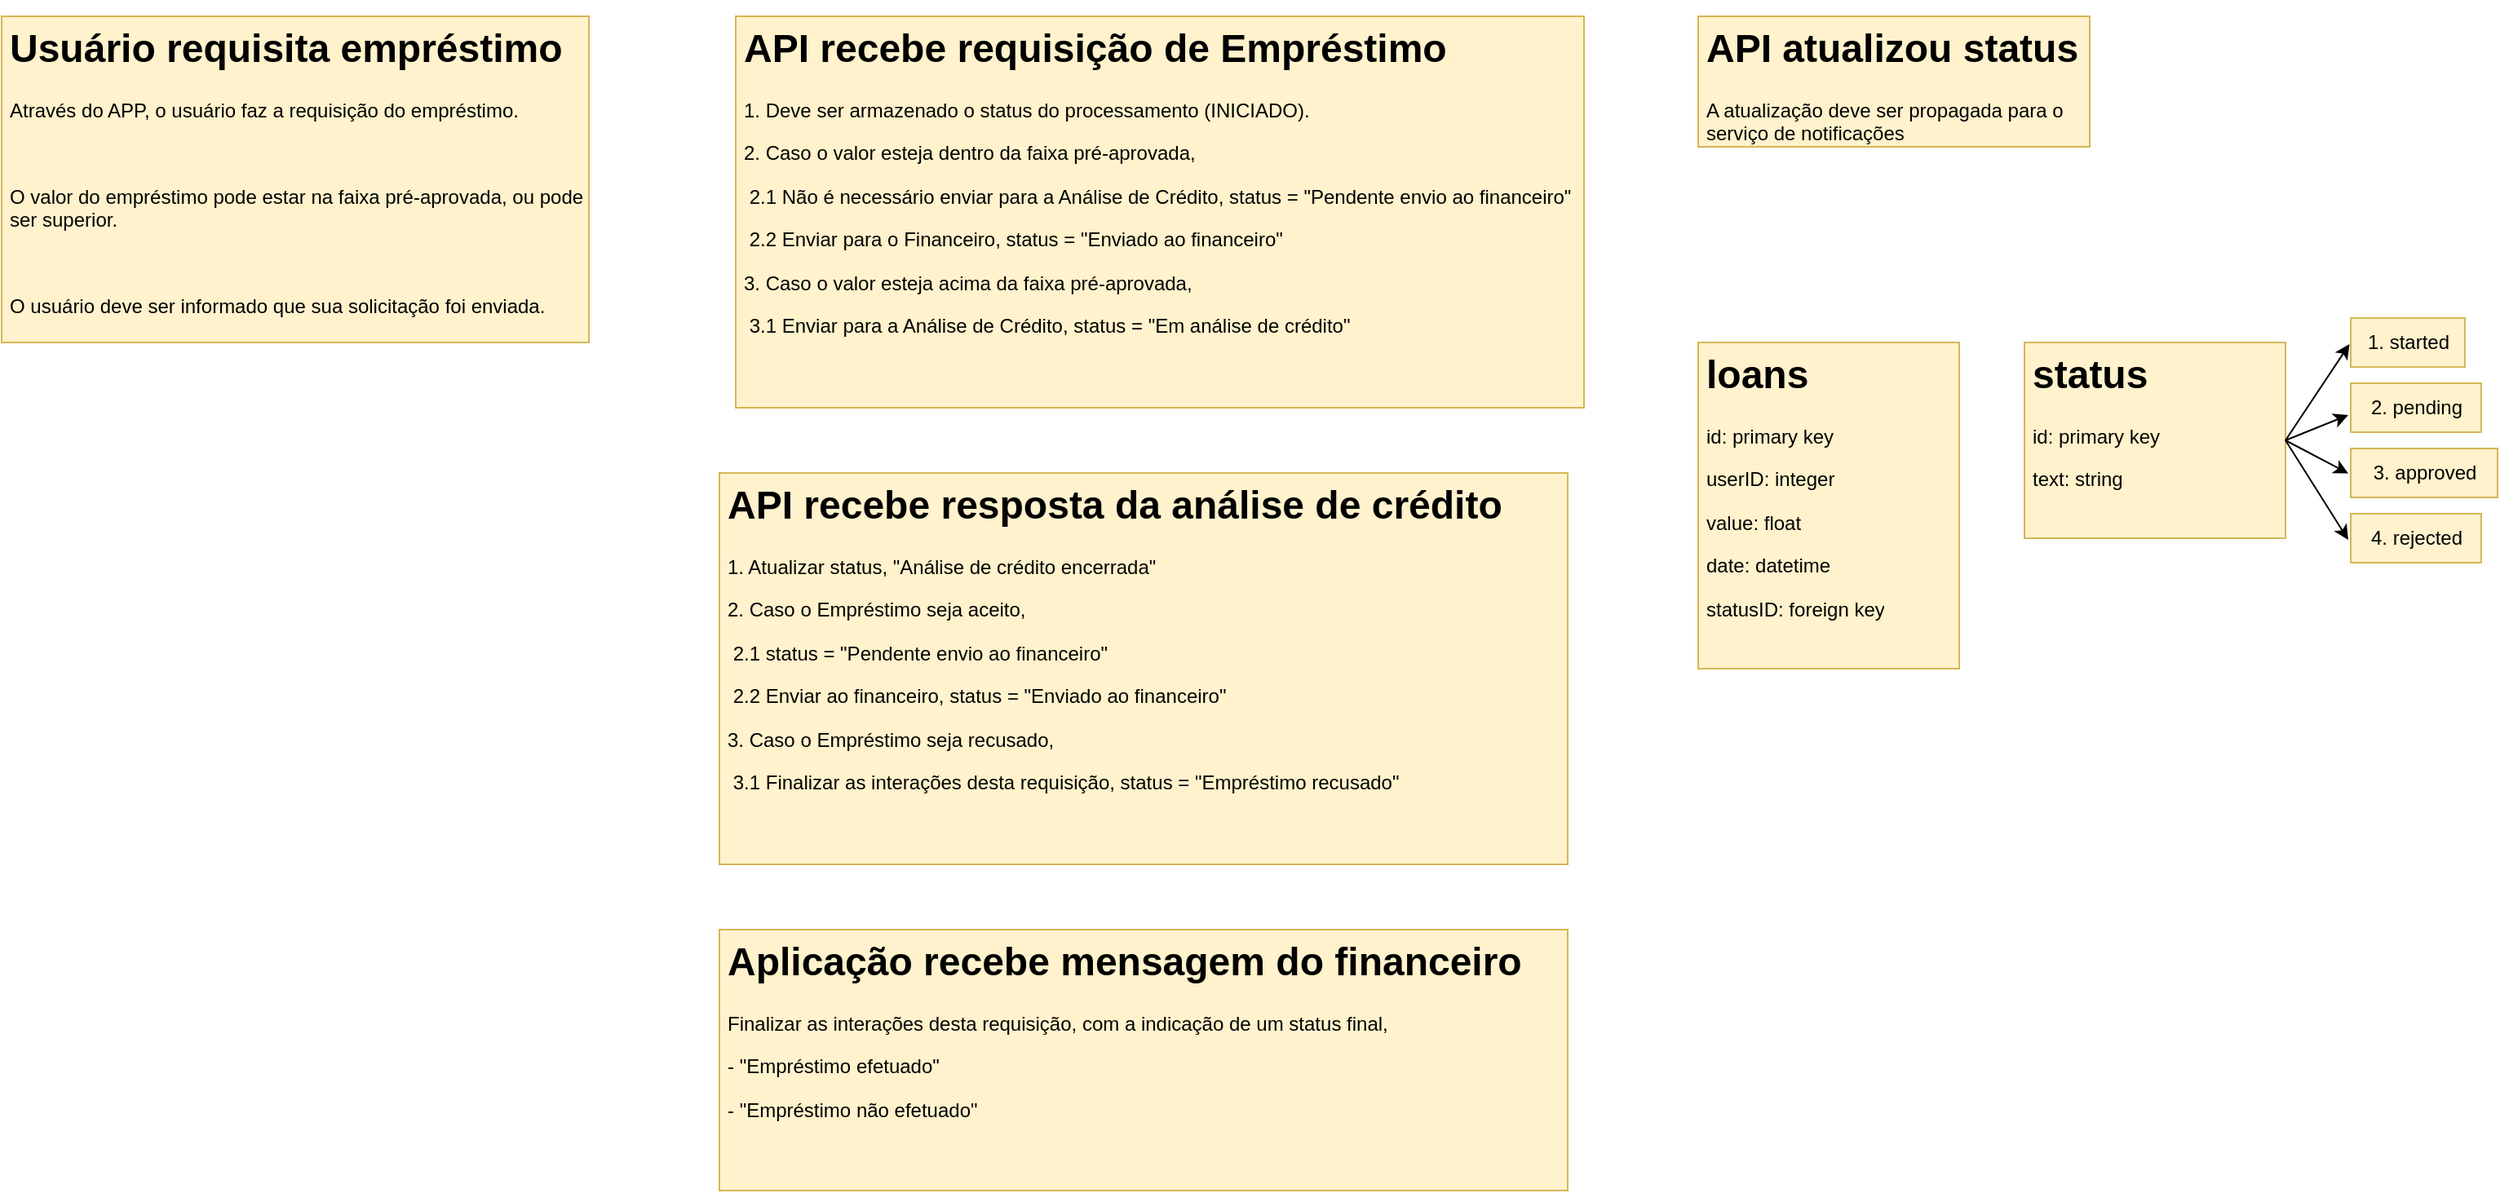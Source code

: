 <mxfile version="20.5.3" type="device"><diagram id="H0ON2f_15NVZSamJTb4W" name="Página-1"><mxGraphModel dx="892" dy="397" grid="1" gridSize="10" guides="1" tooltips="1" connect="1" arrows="1" fold="1" page="1" pageScale="1" pageWidth="1169" pageHeight="827" math="0" shadow="0"><root><mxCell id="0"/><mxCell id="1" parent="0"/><mxCell id="N7_YvTh9Ru7VLPoMYilD-1" value="&lt;h1&gt;&lt;font color=&quot;#000000&quot;&gt;Usuário requisita empréstimo&lt;/font&gt;&lt;/h1&gt;&lt;p&gt;&lt;font color=&quot;#000000&quot;&gt;Através do APP, o usuário faz a requisição do empréstimo.&lt;/font&gt;&lt;/p&gt;&lt;p&gt;&lt;font color=&quot;#000000&quot;&gt;&lt;br&gt;&lt;/font&gt;&lt;/p&gt;&lt;p&gt;&lt;font color=&quot;#000000&quot;&gt;O valor do empréstimo pode estar na faixa pré-aprovada, ou pode ser superior.&lt;/font&gt;&lt;/p&gt;&lt;p&gt;&lt;font color=&quot;#000000&quot;&gt;&lt;br&gt;&lt;/font&gt;&lt;/p&gt;&lt;p&gt;&lt;font color=&quot;#000000&quot;&gt;O usuário deve ser informado que sua solicitação foi enviada.&lt;/font&gt;&lt;/p&gt;" style="text;html=1;strokeColor=#d6b656;fillColor=#fff2cc;spacing=5;spacingTop=-20;whiteSpace=wrap;overflow=hidden;rounded=0;" parent="1" vertex="1"><mxGeometry x="40" y="40" width="360" height="200" as="geometry"/></mxCell><mxCell id="N7_YvTh9Ru7VLPoMYilD-2" value="&lt;h1&gt;&lt;font color=&quot;#000000&quot;&gt;API recebe requisição de Empréstimo&lt;/font&gt;&lt;/h1&gt;&lt;p&gt;&lt;font color=&quot;#000000&quot;&gt;1. Deve ser armazenado o status do processamento (INICIADO).&lt;/font&gt;&lt;/p&gt;&lt;p&gt;&lt;span&gt;&lt;font color=&quot;#000000&quot;&gt;2. Caso o valor esteja dentro da faixa pré-aprovada,&lt;/font&gt;&lt;/span&gt;&lt;/p&gt;&lt;p&gt;&lt;span&gt;&lt;font color=&quot;#000000&quot;&gt;&lt;span&gt; &lt;/span&gt;&lt;span style=&quot;white-space: pre&quot;&gt; &lt;/span&gt;2.1 Não é necessário enviar para a Análise de Crédito, status = &quot;Pendente envio ao financeiro&quot;&lt;/font&gt;&lt;/span&gt;&lt;/p&gt;&lt;p&gt;&lt;span&gt;&lt;font color=&quot;#000000&quot;&gt;&lt;span style=&quot;white-space: pre&quot;&gt; &lt;/span&gt;2.2 Enviar para o Financeiro, status = &quot;Enviado ao financeiro&quot;&lt;/font&gt;&lt;/span&gt;&lt;/p&gt;&lt;p&gt;&lt;span&gt;&lt;font color=&quot;#000000&quot;&gt;3. Caso o valor esteja acima da faixa pré-aprovada,&lt;/font&gt;&lt;/span&gt;&lt;/p&gt;&lt;p&gt;&lt;span&gt;&lt;font color=&quot;#000000&quot;&gt;&lt;span style=&quot;white-space: pre&quot;&gt; &lt;/span&gt;3.1 Enviar para a Análise de Crédito, status = &quot;Em análise de crédito&quot;&lt;/font&gt;&lt;/span&gt;&lt;/p&gt;&lt;p&gt;&lt;br&gt;&lt;/p&gt;" style="text;html=1;strokeColor=#d6b656;fillColor=#fff2cc;spacing=5;spacingTop=-20;whiteSpace=wrap;overflow=hidden;rounded=0;" parent="1" vertex="1"><mxGeometry x="490" y="40" width="520" height="240" as="geometry"/></mxCell><mxCell id="gjlxMofRhx_1TDR0LI8n-1" value="&lt;h1&gt;&lt;font color=&quot;#000000&quot;&gt;Aplicação recebe mensagem do financeiro&lt;/font&gt;&lt;/h1&gt;&lt;p&gt;&lt;span&gt;&lt;font color=&quot;#000000&quot;&gt;Finalizar as interações desta requisição, com a indicação de um status final,&amp;nbsp;&lt;/font&gt;&lt;/span&gt;&lt;/p&gt;&lt;p&gt;&lt;span&gt;&lt;font color=&quot;#000000&quot;&gt;- &quot;Empréstimo efetuado&quot;&lt;/font&gt;&lt;/span&gt;&lt;/p&gt;&lt;p&gt;&lt;font color=&quot;#000000&quot;&gt;- &quot;Empréstimo não efetuado&quot;&lt;/font&gt;&lt;span&gt;&lt;br&gt;&lt;/span&gt;&lt;/p&gt;" style="text;html=1;strokeColor=#d6b656;fillColor=#fff2cc;spacing=5;spacingTop=-20;whiteSpace=wrap;overflow=hidden;rounded=0;" parent="1" vertex="1"><mxGeometry x="480" y="600" width="520" height="160" as="geometry"/></mxCell><mxCell id="gjlxMofRhx_1TDR0LI8n-2" value="&lt;h1&gt;&lt;font color=&quot;#000000&quot;&gt;API recebe resposta da análise de crédito&lt;/font&gt;&lt;/h1&gt;&lt;p&gt;&lt;span&gt;&lt;font color=&quot;#000000&quot;&gt;1. Atualizar status, &quot;Análise de crédito encerrada&quot;&lt;/font&gt;&lt;/span&gt;&lt;/p&gt;&lt;p&gt;&lt;span&gt;&lt;font color=&quot;#000000&quot;&gt;2. Caso o Empréstimo seja aceito,&amp;nbsp;&lt;/font&gt;&lt;/span&gt;&lt;/p&gt;&lt;p&gt;&lt;span&gt;&lt;font color=&quot;#000000&quot;&gt;&lt;span style=&quot;white-space: pre&quot;&gt; &lt;/span&gt;2.1 status = &quot;Pendente envio ao financeiro&quot;&lt;/font&gt;&lt;/span&gt;&lt;/p&gt;&lt;p&gt;&lt;span&gt;&lt;font color=&quot;#000000&quot;&gt;&lt;span style=&quot;white-space: pre&quot;&gt; &lt;/span&gt;2.2 Enviar ao financeiro, status = &quot;Enviado ao financeiro&quot;&lt;/font&gt;&lt;/span&gt;&lt;/p&gt;&lt;p&gt;&lt;span&gt;&lt;font color=&quot;#000000&quot;&gt;3. Caso o Empréstimo seja recusado,&lt;/font&gt;&lt;/span&gt;&lt;/p&gt;&lt;p&gt;&lt;span&gt;&lt;font color=&quot;#000000&quot;&gt;&lt;span style=&quot;white-space: pre&quot;&gt; &lt;/span&gt;3.1 Finalizar as interações desta requisição, status = &quot;Empréstimo recusado&quot;&lt;/font&gt;&lt;br&gt;&lt;/span&gt;&lt;/p&gt;" style="text;html=1;strokeColor=#d6b656;fillColor=#fff2cc;spacing=5;spacingTop=-20;whiteSpace=wrap;overflow=hidden;rounded=0;" parent="1" vertex="1"><mxGeometry x="480" y="320" width="520" height="240" as="geometry"/></mxCell><mxCell id="gjlxMofRhx_1TDR0LI8n-3" value="&lt;h1&gt;&lt;font color=&quot;#000000&quot;&gt;API atualizou status&lt;/font&gt;&lt;/h1&gt;&lt;p&gt;&lt;font color=&quot;#000000&quot;&gt;A atualização deve ser propagada para o serviço de notificações&lt;/font&gt;&lt;/p&gt;" style="text;html=1;strokeColor=#d6b656;fillColor=#fff2cc;spacing=5;spacingTop=-20;whiteSpace=wrap;overflow=hidden;rounded=0;" parent="1" vertex="1"><mxGeometry x="1080" y="40" width="240" height="80" as="geometry"/></mxCell><mxCell id="2NJn14n8uPgHUcJmcs3O-1" value="&lt;h1&gt;&lt;font color=&quot;#000000&quot;&gt;loans&lt;/font&gt;&lt;/h1&gt;&lt;p&gt;id: primary key&lt;/p&gt;&lt;p&gt;userID: integer&lt;/p&gt;&lt;p&gt;value: float&lt;/p&gt;&lt;p&gt;date: datetime&lt;/p&gt;&lt;p&gt;statusID: foreign key&lt;/p&gt;" style="text;html=1;strokeColor=#d6b656;fillColor=#fff2cc;spacing=5;spacingTop=-20;whiteSpace=wrap;overflow=hidden;rounded=0;" vertex="1" parent="1"><mxGeometry x="1080" y="240" width="160" height="200" as="geometry"/></mxCell><mxCell id="2NJn14n8uPgHUcJmcs3O-2" value="&lt;h1&gt;&lt;font color=&quot;#000000&quot;&gt;status&lt;/font&gt;&lt;/h1&gt;&lt;p&gt;id: primary key&lt;/p&gt;&lt;p&gt;text: string&amp;nbsp;&lt;/p&gt;" style="text;html=1;strokeColor=#d6b656;fillColor=#fff2cc;spacing=5;spacingTop=-20;whiteSpace=wrap;overflow=hidden;rounded=0;" vertex="1" parent="1"><mxGeometry x="1280" y="240" width="160" height="120" as="geometry"/></mxCell><mxCell id="2NJn14n8uPgHUcJmcs3O-3" value="1. started" style="text;html=1;align=center;verticalAlign=middle;resizable=0;points=[];autosize=1;strokeColor=#d6b656;fillColor=#fff2cc;" vertex="1" parent="1"><mxGeometry x="1480" y="225" width="70" height="30" as="geometry"/></mxCell><mxCell id="2NJn14n8uPgHUcJmcs3O-4" value="2. pending" style="text;html=1;align=center;verticalAlign=middle;resizable=0;points=[];autosize=1;strokeColor=#d6b656;fillColor=#fff2cc;" vertex="1" parent="1"><mxGeometry x="1480" y="265" width="80" height="30" as="geometry"/></mxCell><mxCell id="2NJn14n8uPgHUcJmcs3O-6" value="3. approved" style="text;html=1;align=center;verticalAlign=middle;resizable=0;points=[];autosize=1;strokeColor=#d6b656;fillColor=#fff2cc;" vertex="1" parent="1"><mxGeometry x="1480" y="305" width="90" height="30" as="geometry"/></mxCell><mxCell id="2NJn14n8uPgHUcJmcs3O-7" value="4. rejected" style="text;html=1;align=center;verticalAlign=middle;resizable=0;points=[];autosize=1;strokeColor=#d6b656;fillColor=#fff2cc;" vertex="1" parent="1"><mxGeometry x="1480" y="345" width="80" height="30" as="geometry"/></mxCell><mxCell id="2NJn14n8uPgHUcJmcs3O-9" value="" style="endArrow=classic;html=1;rounded=0;exitX=1;exitY=0.5;exitDx=0;exitDy=0;entryX=-0.011;entryY=0.534;entryDx=0;entryDy=0;entryPerimeter=0;" edge="1" parent="1" source="2NJn14n8uPgHUcJmcs3O-2" target="2NJn14n8uPgHUcJmcs3O-3"><mxGeometry width="50" height="50" relative="1" as="geometry"><mxPoint x="1070" y="280" as="sourcePoint"/><mxPoint x="1120" y="230" as="targetPoint"/></mxGeometry></mxCell><mxCell id="2NJn14n8uPgHUcJmcs3O-10" value="" style="endArrow=classic;html=1;rounded=0;exitX=1;exitY=0.5;exitDx=0;exitDy=0;entryX=-0.019;entryY=0.649;entryDx=0;entryDy=0;entryPerimeter=0;" edge="1" parent="1" source="2NJn14n8uPgHUcJmcs3O-2" target="2NJn14n8uPgHUcJmcs3O-4"><mxGeometry width="50" height="50" relative="1" as="geometry"><mxPoint x="1450" y="310" as="sourcePoint"/><mxPoint x="1499.23" y="226.02" as="targetPoint"/></mxGeometry></mxCell><mxCell id="2NJn14n8uPgHUcJmcs3O-11" value="" style="endArrow=classic;html=1;rounded=0;exitX=1;exitY=0.5;exitDx=0;exitDy=0;entryX=-0.016;entryY=0.511;entryDx=0;entryDy=0;entryPerimeter=0;" edge="1" parent="1" source="2NJn14n8uPgHUcJmcs3O-2" target="2NJn14n8uPgHUcJmcs3O-6"><mxGeometry width="50" height="50" relative="1" as="geometry"><mxPoint x="1450" y="310" as="sourcePoint"/><mxPoint x="1498.48" y="269.47" as="targetPoint"/></mxGeometry></mxCell><mxCell id="2NJn14n8uPgHUcJmcs3O-12" value="" style="endArrow=classic;html=1;rounded=0;exitX=1;exitY=0.5;exitDx=0;exitDy=0;entryX=-0.019;entryY=0.534;entryDx=0;entryDy=0;entryPerimeter=0;" edge="1" parent="1" source="2NJn14n8uPgHUcJmcs3O-2" target="2NJn14n8uPgHUcJmcs3O-7"><mxGeometry width="50" height="50" relative="1" as="geometry"><mxPoint x="1450" y="310" as="sourcePoint"/><mxPoint x="1498.56" y="305.33" as="targetPoint"/></mxGeometry></mxCell></root></mxGraphModel></diagram></mxfile>